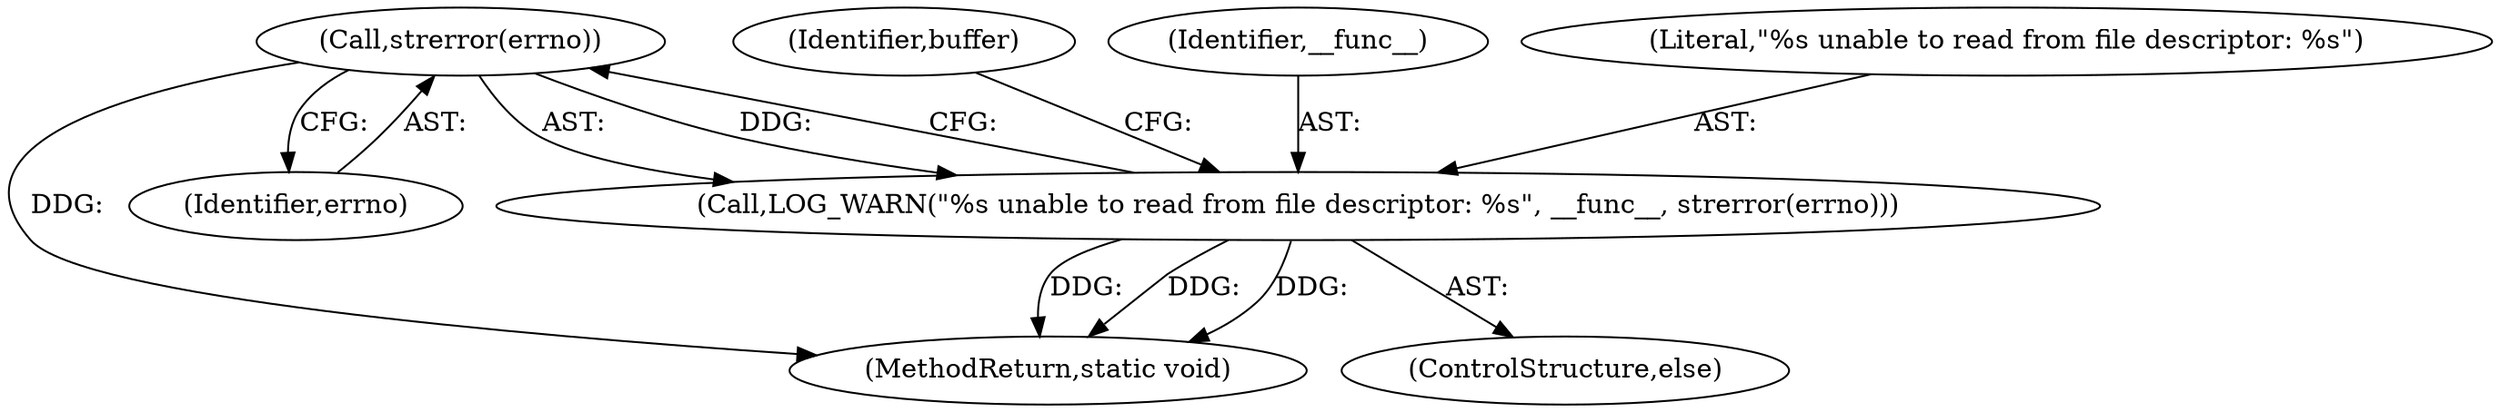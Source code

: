 digraph "0_Android_472271b153c5dc53c28beac55480a8d8434b2d5c_58@API" {
"1000186" [label="(Call,strerror(errno))"];
"1000183" [label="(Call,LOG_WARN(\"%s unable to read from file descriptor: %s\", __func__, strerror(errno)))"];
"1000190" [label="(MethodReturn,static void)"];
"1000189" [label="(Identifier,buffer)"];
"1000182" [label="(ControlStructure,else)"];
"1000187" [label="(Identifier,errno)"];
"1000185" [label="(Identifier,__func__)"];
"1000186" [label="(Call,strerror(errno))"];
"1000183" [label="(Call,LOG_WARN(\"%s unable to read from file descriptor: %s\", __func__, strerror(errno)))"];
"1000184" [label="(Literal,\"%s unable to read from file descriptor: %s\")"];
"1000186" -> "1000183"  [label="AST: "];
"1000186" -> "1000187"  [label="CFG: "];
"1000187" -> "1000186"  [label="AST: "];
"1000183" -> "1000186"  [label="CFG: "];
"1000186" -> "1000190"  [label="DDG: "];
"1000186" -> "1000183"  [label="DDG: "];
"1000183" -> "1000182"  [label="AST: "];
"1000184" -> "1000183"  [label="AST: "];
"1000185" -> "1000183"  [label="AST: "];
"1000189" -> "1000183"  [label="CFG: "];
"1000183" -> "1000190"  [label="DDG: "];
"1000183" -> "1000190"  [label="DDG: "];
"1000183" -> "1000190"  [label="DDG: "];
}

